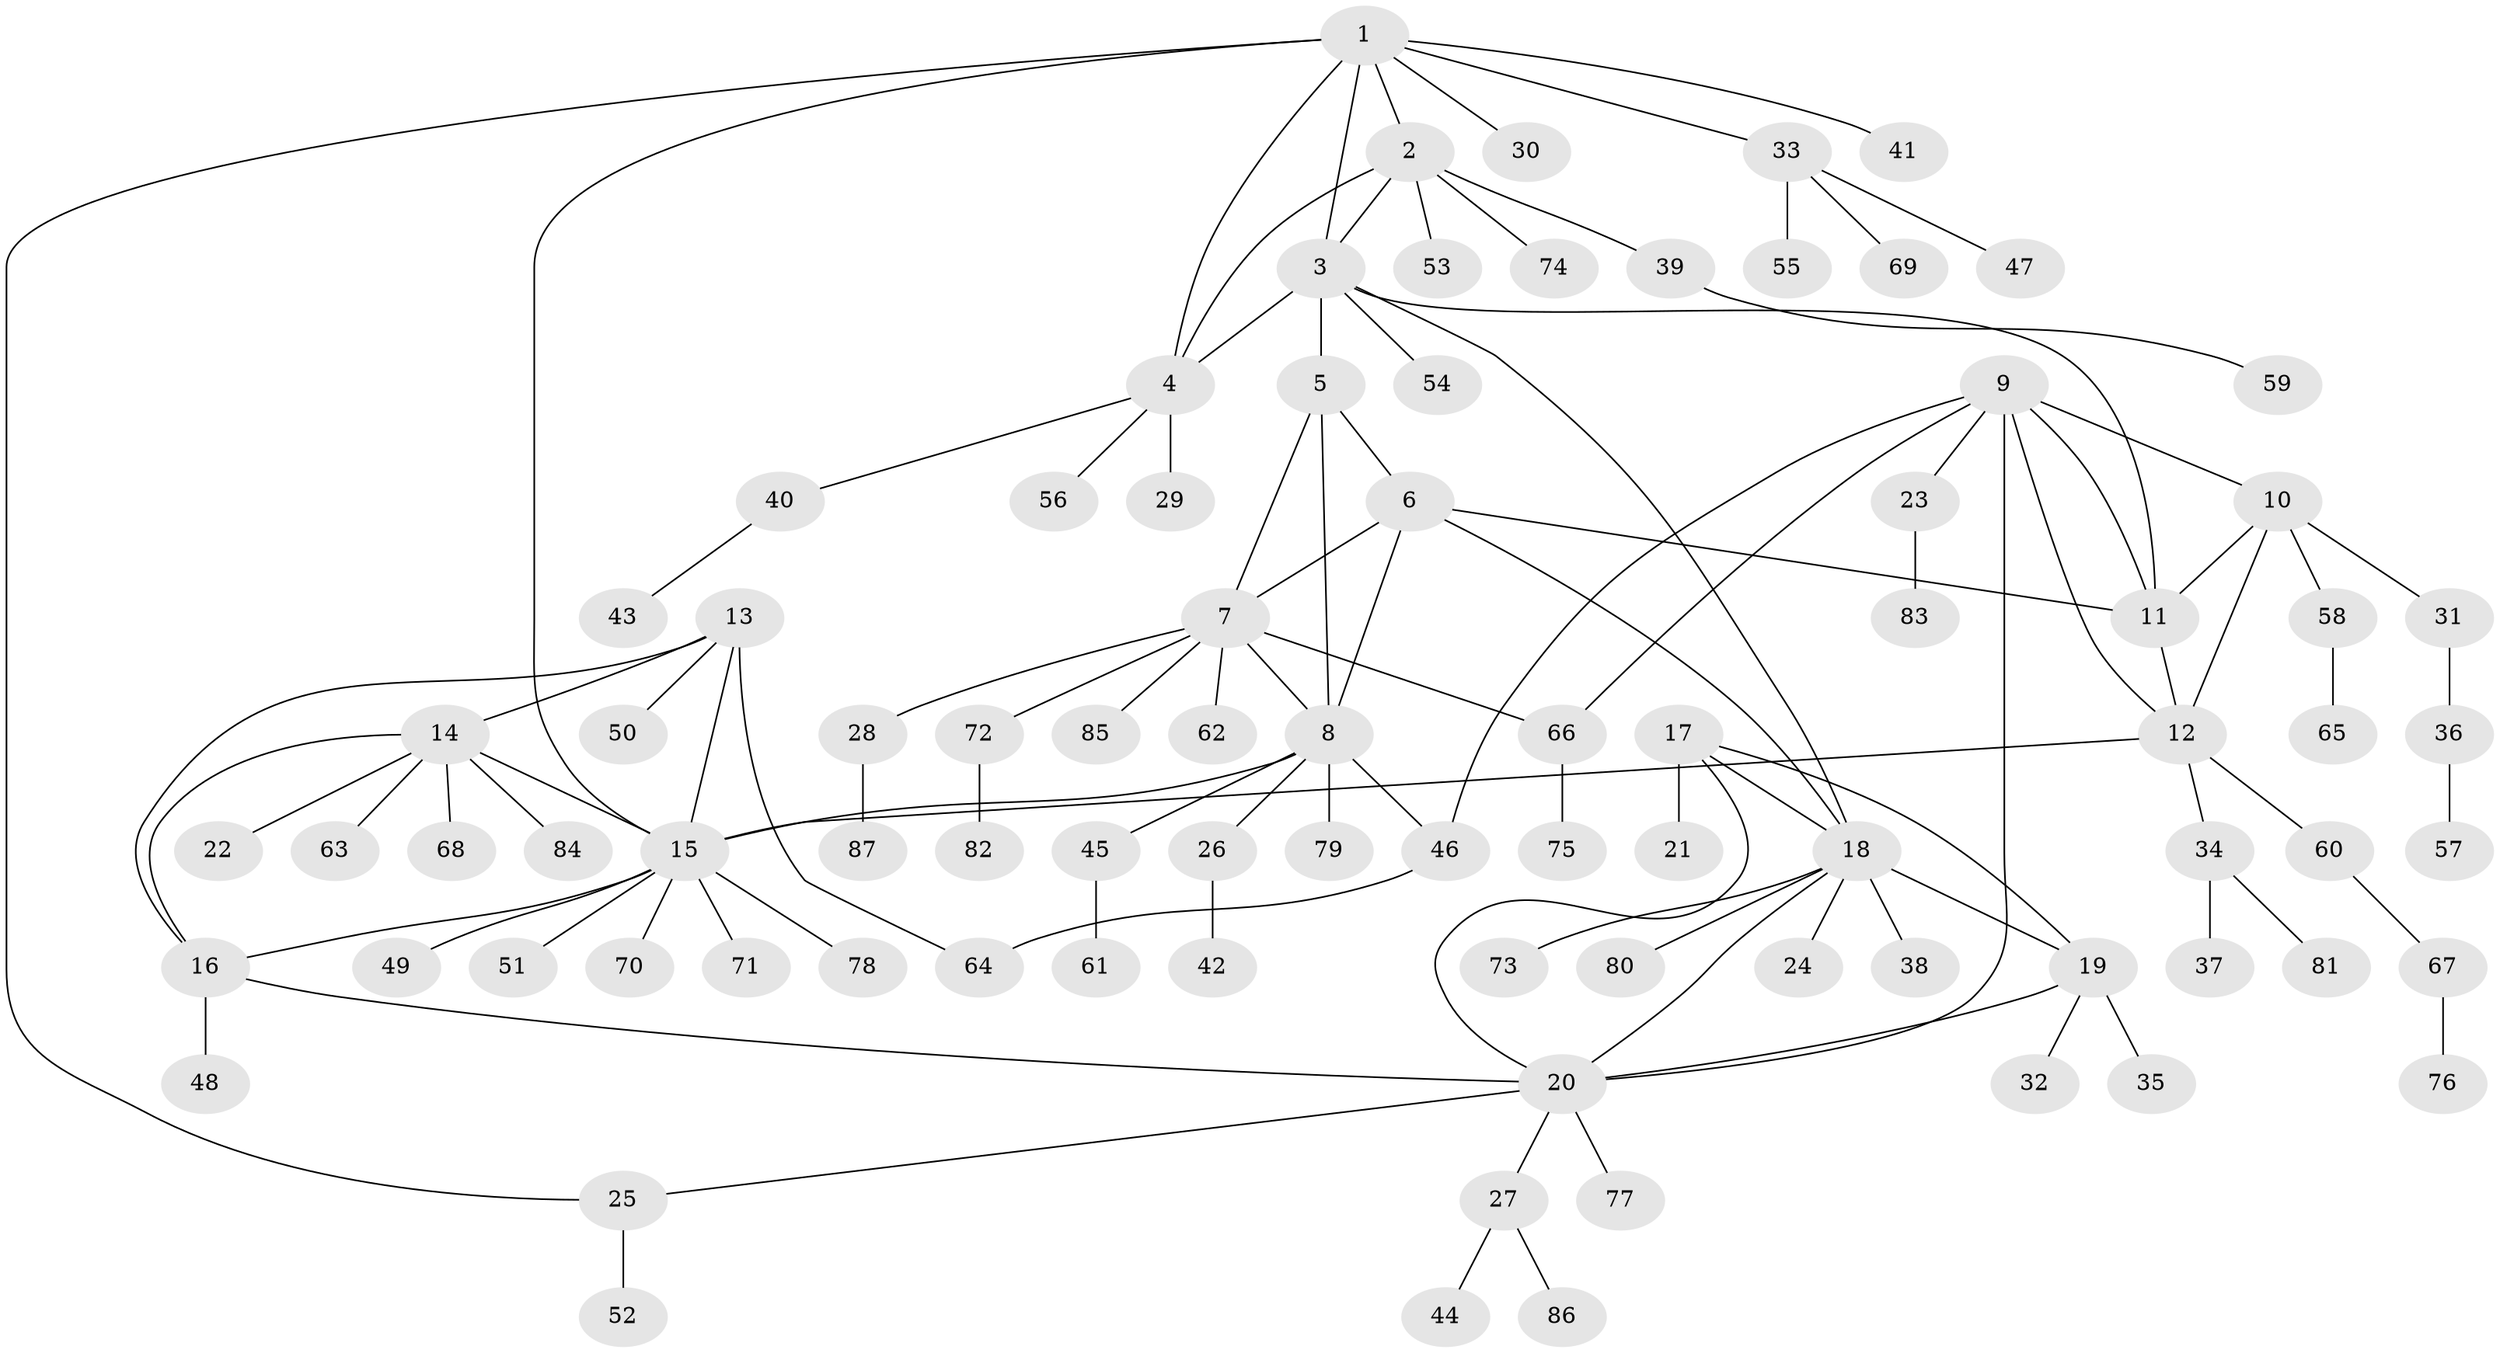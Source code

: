 // coarse degree distribution, {10: 0.016666666666666666, 7: 0.016666666666666666, 4: 0.03333333333333333, 11: 0.016666666666666666, 5: 0.03333333333333333, 8: 0.016666666666666666, 13: 0.016666666666666666, 12: 0.016666666666666666, 1: 0.7, 2: 0.11666666666666667, 3: 0.016666666666666666}
// Generated by graph-tools (version 1.1) at 2025/58/03/04/25 21:58:48]
// undirected, 87 vertices, 111 edges
graph export_dot {
graph [start="1"]
  node [color=gray90,style=filled];
  1;
  2;
  3;
  4;
  5;
  6;
  7;
  8;
  9;
  10;
  11;
  12;
  13;
  14;
  15;
  16;
  17;
  18;
  19;
  20;
  21;
  22;
  23;
  24;
  25;
  26;
  27;
  28;
  29;
  30;
  31;
  32;
  33;
  34;
  35;
  36;
  37;
  38;
  39;
  40;
  41;
  42;
  43;
  44;
  45;
  46;
  47;
  48;
  49;
  50;
  51;
  52;
  53;
  54;
  55;
  56;
  57;
  58;
  59;
  60;
  61;
  62;
  63;
  64;
  65;
  66;
  67;
  68;
  69;
  70;
  71;
  72;
  73;
  74;
  75;
  76;
  77;
  78;
  79;
  80;
  81;
  82;
  83;
  84;
  85;
  86;
  87;
  1 -- 2;
  1 -- 3;
  1 -- 4;
  1 -- 15;
  1 -- 25;
  1 -- 30;
  1 -- 33;
  1 -- 41;
  2 -- 3;
  2 -- 4;
  2 -- 39;
  2 -- 53;
  2 -- 74;
  3 -- 4;
  3 -- 5;
  3 -- 11;
  3 -- 18;
  3 -- 54;
  4 -- 29;
  4 -- 40;
  4 -- 56;
  5 -- 6;
  5 -- 7;
  5 -- 8;
  6 -- 7;
  6 -- 8;
  6 -- 11;
  6 -- 18;
  7 -- 8;
  7 -- 28;
  7 -- 62;
  7 -- 66;
  7 -- 72;
  7 -- 85;
  8 -- 15;
  8 -- 26;
  8 -- 45;
  8 -- 46;
  8 -- 79;
  9 -- 10;
  9 -- 11;
  9 -- 12;
  9 -- 20;
  9 -- 23;
  9 -- 46;
  9 -- 66;
  10 -- 11;
  10 -- 12;
  10 -- 31;
  10 -- 58;
  11 -- 12;
  12 -- 15;
  12 -- 34;
  12 -- 60;
  13 -- 14;
  13 -- 15;
  13 -- 16;
  13 -- 50;
  13 -- 64;
  14 -- 15;
  14 -- 16;
  14 -- 22;
  14 -- 63;
  14 -- 68;
  14 -- 84;
  15 -- 16;
  15 -- 49;
  15 -- 51;
  15 -- 70;
  15 -- 71;
  15 -- 78;
  16 -- 20;
  16 -- 48;
  17 -- 18;
  17 -- 19;
  17 -- 20;
  17 -- 21;
  18 -- 19;
  18 -- 20;
  18 -- 24;
  18 -- 38;
  18 -- 73;
  18 -- 80;
  19 -- 20;
  19 -- 32;
  19 -- 35;
  20 -- 25;
  20 -- 27;
  20 -- 77;
  23 -- 83;
  25 -- 52;
  26 -- 42;
  27 -- 44;
  27 -- 86;
  28 -- 87;
  31 -- 36;
  33 -- 47;
  33 -- 55;
  33 -- 69;
  34 -- 37;
  34 -- 81;
  36 -- 57;
  39 -- 59;
  40 -- 43;
  45 -- 61;
  46 -- 64;
  58 -- 65;
  60 -- 67;
  66 -- 75;
  67 -- 76;
  72 -- 82;
}
